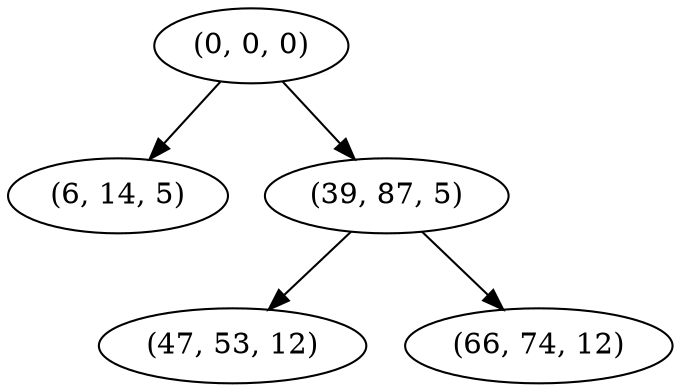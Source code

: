 digraph tree {
    "(0, 0, 0)";
    "(6, 14, 5)";
    "(39, 87, 5)";
    "(47, 53, 12)";
    "(66, 74, 12)";
    "(0, 0, 0)" -> "(6, 14, 5)";
    "(0, 0, 0)" -> "(39, 87, 5)";
    "(39, 87, 5)" -> "(47, 53, 12)";
    "(39, 87, 5)" -> "(66, 74, 12)";
}
